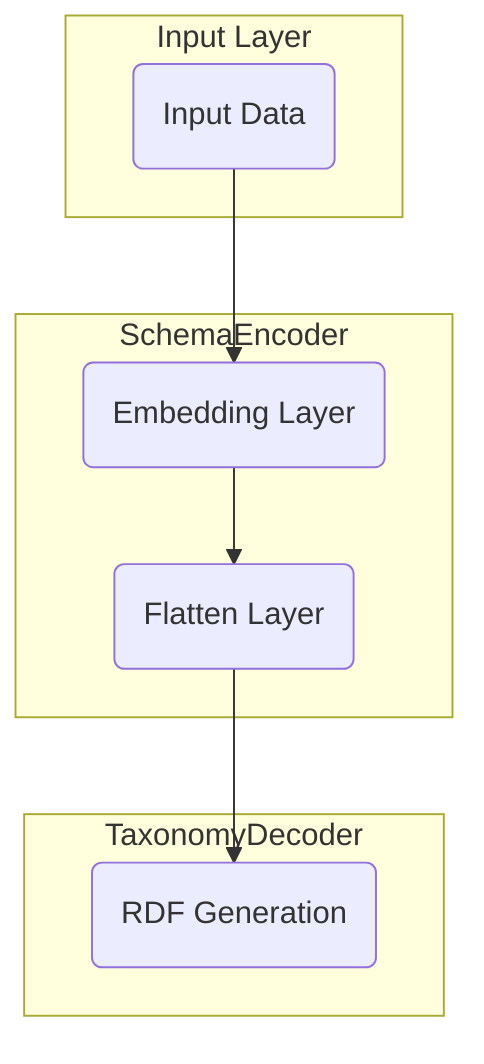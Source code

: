 graph TB

    subgraph Input Layer
        A(Input Data)
    end

    subgraph SchemaEncoder
        B(Embedding Layer)
        C(Flatten Layer)
    end

    subgraph TaxonomyDecoder
        D(RDF Generation)
    end

    A --> B
    B --> C
    C --> D